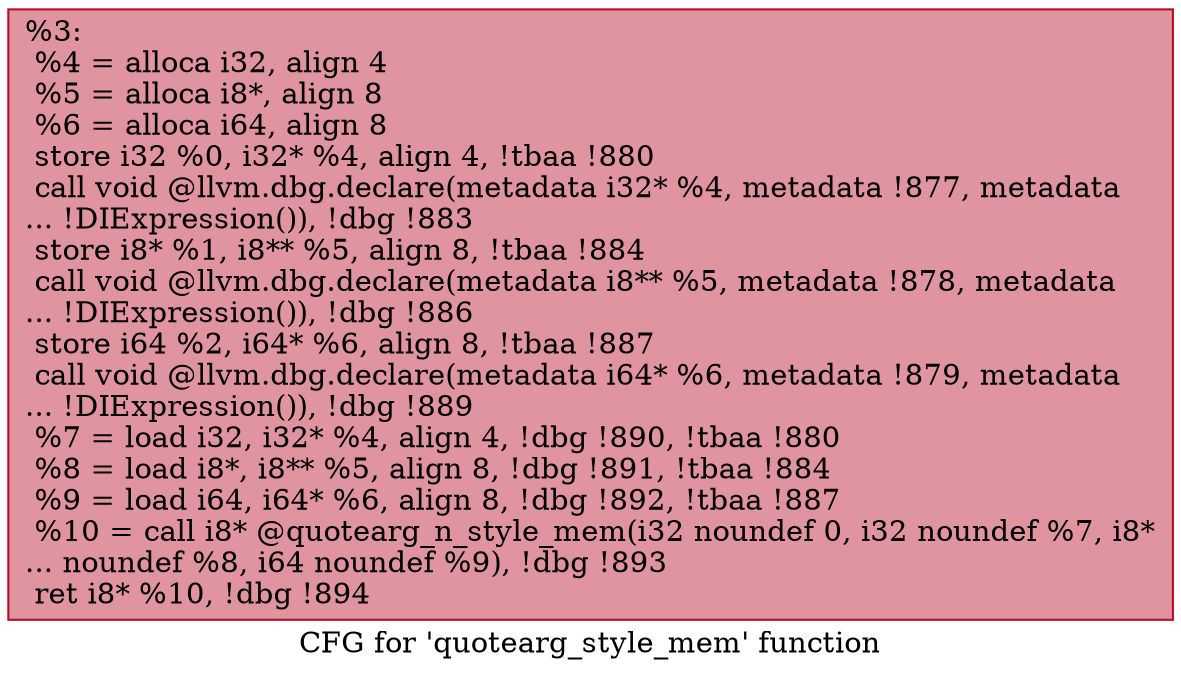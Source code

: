 digraph "CFG for 'quotearg_style_mem' function" {
	label="CFG for 'quotearg_style_mem' function";

	Node0x145e170 [shape=record,color="#b70d28ff", style=filled, fillcolor="#b70d2870",label="{%3:\l  %4 = alloca i32, align 4\l  %5 = alloca i8*, align 8\l  %6 = alloca i64, align 8\l  store i32 %0, i32* %4, align 4, !tbaa !880\l  call void @llvm.dbg.declare(metadata i32* %4, metadata !877, metadata\l... !DIExpression()), !dbg !883\l  store i8* %1, i8** %5, align 8, !tbaa !884\l  call void @llvm.dbg.declare(metadata i8** %5, metadata !878, metadata\l... !DIExpression()), !dbg !886\l  store i64 %2, i64* %6, align 8, !tbaa !887\l  call void @llvm.dbg.declare(metadata i64* %6, metadata !879, metadata\l... !DIExpression()), !dbg !889\l  %7 = load i32, i32* %4, align 4, !dbg !890, !tbaa !880\l  %8 = load i8*, i8** %5, align 8, !dbg !891, !tbaa !884\l  %9 = load i64, i64* %6, align 8, !dbg !892, !tbaa !887\l  %10 = call i8* @quotearg_n_style_mem(i32 noundef 0, i32 noundef %7, i8*\l... noundef %8, i64 noundef %9), !dbg !893\l  ret i8* %10, !dbg !894\l}"];
}
